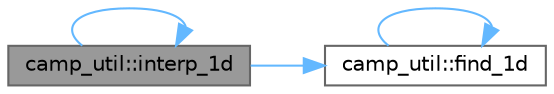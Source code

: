 digraph "camp_util::interp_1d"
{
 // LATEX_PDF_SIZE
  bgcolor="transparent";
  edge [fontname=Helvetica,fontsize=10,labelfontname=Helvetica,labelfontsize=10];
  node [fontname=Helvetica,fontsize=10,shape=box,height=0.2,width=0.4];
  rankdir="LR";
  Node1 [label="camp_util::interp_1d",height=0.2,width=0.4,color="gray40", fillcolor="grey60", style="filled", fontcolor="black",tooltip="1D linear interpolation."];
  Node1 -> Node2 [color="steelblue1",style="solid"];
  Node2 [label="camp_util::find_1d",height=0.2,width=0.4,color="grey40", fillcolor="white", style="filled",URL="$namespacecamp__util.html#a5f0d2175aaae4112637d13f1a1c123fe",tooltip="Find the position of a real number in an arbitrary 1D array."];
  Node2 -> Node2 [color="steelblue1",style="solid"];
  Node1 -> Node1 [color="steelblue1",style="solid"];
}
